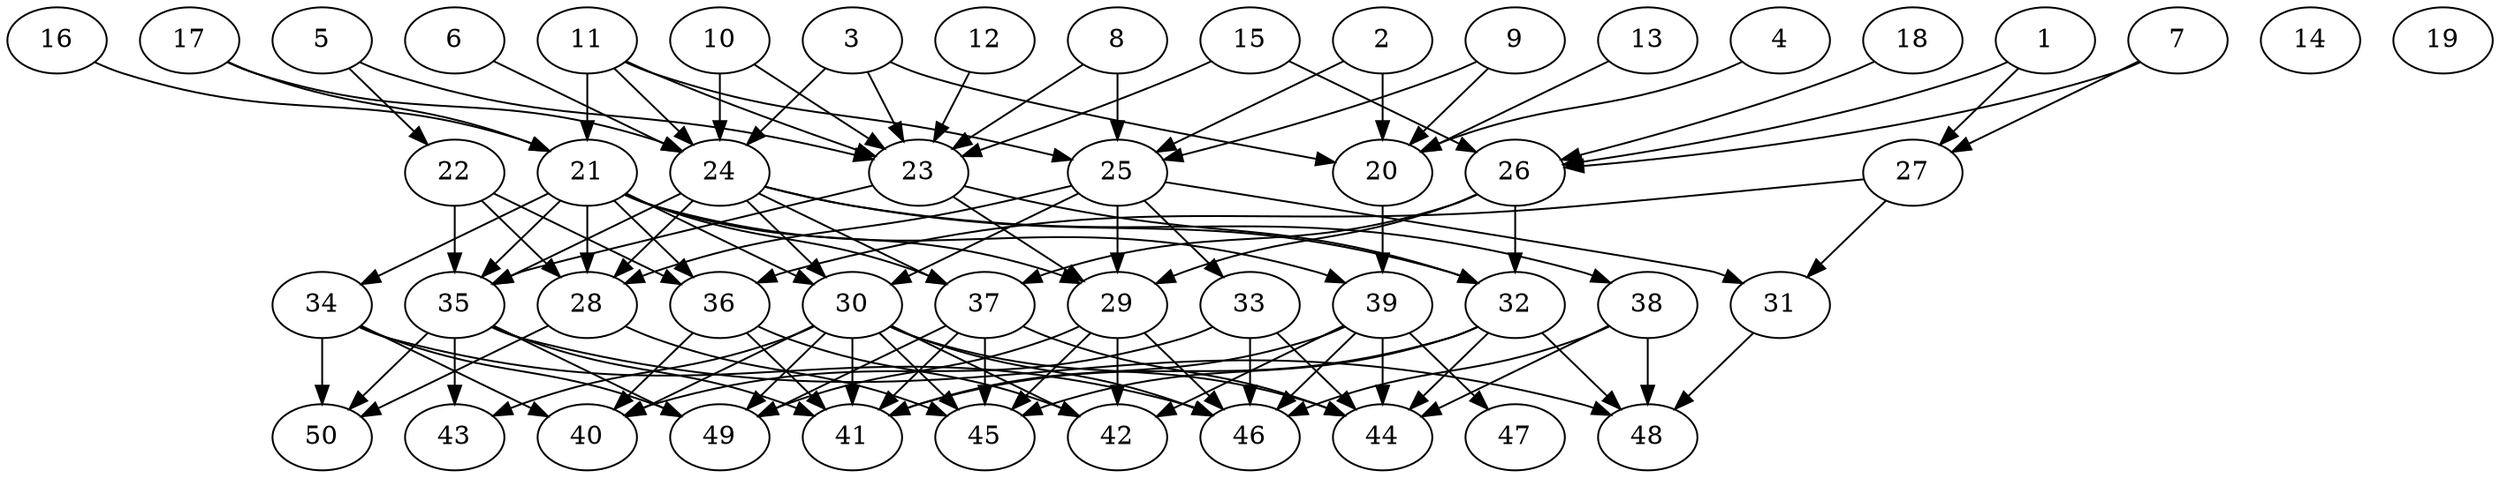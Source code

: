 // DAG automatically generated by daggen at Tue Aug  6 16:32:29 2019
// ./daggen --dot -n 50 --ccr 0.3 --fat 0.7 --regular 0.5 --density 0.5 --mindata 5242880 --maxdata 52428800 
digraph G {
  1 [size="100922027", alpha="0.14", expect_size="30276608"] 
  1 -> 26 [size ="30276608"]
  1 -> 27 [size ="30276608"]
  2 [size="103990613", alpha="0.03", expect_size="31197184"] 
  2 -> 20 [size ="31197184"]
  2 -> 25 [size ="31197184"]
  3 [size="112803840", alpha="0.01", expect_size="33841152"] 
  3 -> 20 [size ="33841152"]
  3 -> 23 [size ="33841152"]
  3 -> 24 [size ="33841152"]
  4 [size="31713280", alpha="0.02", expect_size="9513984"] 
  4 -> 20 [size ="9513984"]
  5 [size="34699947", alpha="0.08", expect_size="10409984"] 
  5 -> 22 [size ="10409984"]
  5 -> 23 [size ="10409984"]
  6 [size="94924800", alpha="0.08", expect_size="28477440"] 
  6 -> 24 [size ="28477440"]
  7 [size="34880853", alpha="0.03", expect_size="10464256"] 
  7 -> 26 [size ="10464256"]
  7 -> 27 [size ="10464256"]
  8 [size="55237973", alpha="0.04", expect_size="16571392"] 
  8 -> 23 [size ="16571392"]
  8 -> 25 [size ="16571392"]
  9 [size="18585600", alpha="0.19", expect_size="5575680"] 
  9 -> 20 [size ="5575680"]
  9 -> 25 [size ="5575680"]
  10 [size="139192320", alpha="0.05", expect_size="41757696"] 
  10 -> 23 [size ="41757696"]
  10 -> 24 [size ="41757696"]
  11 [size="44042240", alpha="0.07", expect_size="13212672"] 
  11 -> 21 [size ="13212672"]
  11 -> 23 [size ="13212672"]
  11 -> 24 [size ="13212672"]
  11 -> 25 [size ="13212672"]
  12 [size="151903573", alpha="0.01", expect_size="45571072"] 
  12 -> 23 [size ="45571072"]
  13 [size="172393813", alpha="0.06", expect_size="51718144"] 
  13 -> 20 [size ="51718144"]
  14 [size="20626773", alpha="0.06", expect_size="6188032"] 
  15 [size="32713387", alpha="0.07", expect_size="9814016"] 
  15 -> 23 [size ="9814016"]
  15 -> 26 [size ="9814016"]
  16 [size="94088533", alpha="0.10", expect_size="28226560"] 
  16 -> 21 [size ="28226560"]
  17 [size="158146560", alpha="0.18", expect_size="47443968"] 
  17 -> 21 [size ="47443968"]
  17 -> 24 [size ="47443968"]
  18 [size="21183147", alpha="0.02", expect_size="6354944"] 
  18 -> 26 [size ="6354944"]
  19 [size="52985173", alpha="0.07", expect_size="15895552"] 
  20 [size="41816747", alpha="0.13", expect_size="12545024"] 
  20 -> 39 [size ="12545024"]
  21 [size="83688107", alpha="0.10", expect_size="25106432"] 
  21 -> 28 [size ="25106432"]
  21 -> 29 [size ="25106432"]
  21 -> 30 [size ="25106432"]
  21 -> 34 [size ="25106432"]
  21 -> 35 [size ="25106432"]
  21 -> 36 [size ="25106432"]
  21 -> 37 [size ="25106432"]
  21 -> 39 [size ="25106432"]
  22 [size="135246507", alpha="0.18", expect_size="40573952"] 
  22 -> 28 [size ="40573952"]
  22 -> 35 [size ="40573952"]
  22 -> 36 [size ="40573952"]
  23 [size="141929813", alpha="0.19", expect_size="42578944"] 
  23 -> 29 [size ="42578944"]
  23 -> 32 [size ="42578944"]
  23 -> 35 [size ="42578944"]
  24 [size="34553173", alpha="0.00", expect_size="10365952"] 
  24 -> 28 [size ="10365952"]
  24 -> 30 [size ="10365952"]
  24 -> 32 [size ="10365952"]
  24 -> 35 [size ="10365952"]
  24 -> 37 [size ="10365952"]
  24 -> 38 [size ="10365952"]
  25 [size="80943787", alpha="0.05", expect_size="24283136"] 
  25 -> 28 [size ="24283136"]
  25 -> 29 [size ="24283136"]
  25 -> 30 [size ="24283136"]
  25 -> 31 [size ="24283136"]
  25 -> 33 [size ="24283136"]
  26 [size="139758933", alpha="0.19", expect_size="41927680"] 
  26 -> 29 [size ="41927680"]
  26 -> 32 [size ="41927680"]
  26 -> 37 [size ="41927680"]
  27 [size="63890773", alpha="0.15", expect_size="19167232"] 
  27 -> 31 [size ="19167232"]
  27 -> 36 [size ="19167232"]
  28 [size="45117440", alpha="0.16", expect_size="13535232"] 
  28 -> 45 [size ="13535232"]
  28 -> 50 [size ="13535232"]
  29 [size="61098667", alpha="0.17", expect_size="18329600"] 
  29 -> 42 [size ="18329600"]
  29 -> 45 [size ="18329600"]
  29 -> 46 [size ="18329600"]
  29 -> 49 [size ="18329600"]
  30 [size="116742827", alpha="0.13", expect_size="35022848"] 
  30 -> 40 [size ="35022848"]
  30 -> 41 [size ="35022848"]
  30 -> 42 [size ="35022848"]
  30 -> 43 [size ="35022848"]
  30 -> 44 [size ="35022848"]
  30 -> 45 [size ="35022848"]
  30 -> 46 [size ="35022848"]
  30 -> 49 [size ="35022848"]
  31 [size="65276587", alpha="0.13", expect_size="19582976"] 
  31 -> 48 [size ="19582976"]
  32 [size="147435520", alpha="0.10", expect_size="44230656"] 
  32 -> 41 [size ="44230656"]
  32 -> 44 [size ="44230656"]
  32 -> 45 [size ="44230656"]
  32 -> 48 [size ="44230656"]
  33 [size="135161173", alpha="0.07", expect_size="40548352"] 
  33 -> 40 [size ="40548352"]
  33 -> 44 [size ="40548352"]
  33 -> 46 [size ="40548352"]
  34 [size="123781120", alpha="0.04", expect_size="37134336"] 
  34 -> 40 [size ="37134336"]
  34 -> 46 [size ="37134336"]
  34 -> 49 [size ="37134336"]
  34 -> 50 [size ="37134336"]
  35 [size="127535787", alpha="0.04", expect_size="38260736"] 
  35 -> 41 [size ="38260736"]
  35 -> 43 [size ="38260736"]
  35 -> 48 [size ="38260736"]
  35 -> 49 [size ="38260736"]
  35 -> 50 [size ="38260736"]
  36 [size="163648853", alpha="0.12", expect_size="49094656"] 
  36 -> 40 [size ="49094656"]
  36 -> 41 [size ="49094656"]
  36 -> 42 [size ="49094656"]
  37 [size="152282453", alpha="0.19", expect_size="45684736"] 
  37 -> 41 [size ="45684736"]
  37 -> 44 [size ="45684736"]
  37 -> 45 [size ="45684736"]
  37 -> 49 [size ="45684736"]
  38 [size="110848000", alpha="0.06", expect_size="33254400"] 
  38 -> 44 [size ="33254400"]
  38 -> 46 [size ="33254400"]
  38 -> 48 [size ="33254400"]
  39 [size="77100373", alpha="0.18", expect_size="23130112"] 
  39 -> 41 [size ="23130112"]
  39 -> 42 [size ="23130112"]
  39 -> 44 [size ="23130112"]
  39 -> 46 [size ="23130112"]
  39 -> 47 [size ="23130112"]
  40 [size="52159147", alpha="0.13", expect_size="15647744"] 
  41 [size="157736960", alpha="0.16", expect_size="47321088"] 
  42 [size="105833813", alpha="0.14", expect_size="31750144"] 
  43 [size="30873600", alpha="0.08", expect_size="9262080"] 
  44 [size="87777280", alpha="0.05", expect_size="26333184"] 
  45 [size="122408960", alpha="0.09", expect_size="36722688"] 
  46 [size="150012587", alpha="0.09", expect_size="45003776"] 
  47 [size="89914027", alpha="0.14", expect_size="26974208"] 
  48 [size="82783573", alpha="0.04", expect_size="24835072"] 
  49 [size="132328107", alpha="0.18", expect_size="39698432"] 
  50 [size="116773547", alpha="0.06", expect_size="35032064"] 
}
